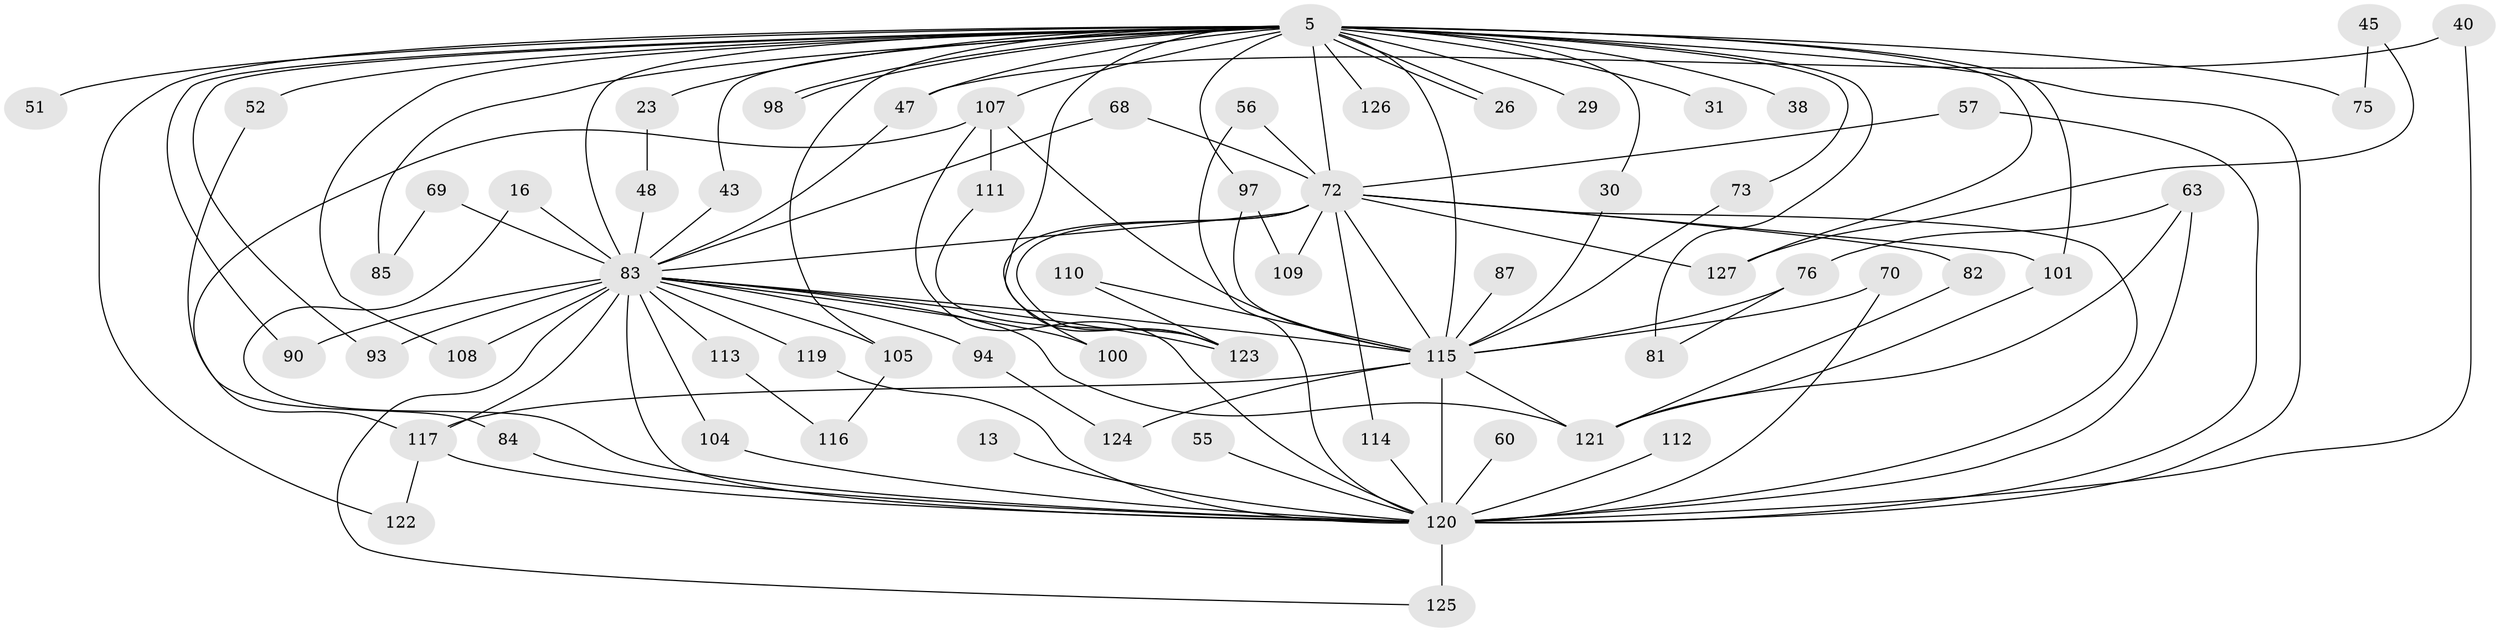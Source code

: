 // original degree distribution, {34: 0.007874015748031496, 18: 0.007874015748031496, 32: 0.007874015748031496, 19: 0.015748031496062992, 29: 0.007874015748031496, 15: 0.007874015748031496, 24: 0.007874015748031496, 23: 0.007874015748031496, 27: 0.007874015748031496, 4: 0.11023622047244094, 2: 0.5433070866141733, 3: 0.2125984251968504, 6: 0.015748031496062992, 8: 0.015748031496062992, 5: 0.023622047244094488}
// Generated by graph-tools (version 1.1) at 2025/43/03/09/25 04:43:58]
// undirected, 63 vertices, 115 edges
graph export_dot {
graph [start="1"]
  node [color=gray90,style=filled];
  5 [super="+3"];
  13;
  16;
  23 [super="+19"];
  26;
  29 [super="+15"];
  30;
  31;
  38;
  40;
  43;
  45;
  47 [super="+11"];
  48;
  51;
  52;
  55;
  56;
  57;
  60;
  63 [super="+41"];
  68;
  69;
  70;
  72 [super="+9"];
  73;
  75 [super="+28"];
  76 [super="+59"];
  81 [super="+33"];
  82;
  83 [super="+24+10"];
  84;
  85;
  87;
  90;
  93;
  94 [super="+42"];
  97 [super="+77"];
  98;
  100 [super="+32"];
  101 [super="+67+91"];
  104;
  105 [super="+99+92"];
  107 [super="+80+95+62"];
  108;
  109;
  110;
  111;
  112;
  113;
  114;
  115 [super="+86+4"];
  116;
  117 [super="+96+102+74"];
  119;
  120 [super="+12+89+64+103+118+53"];
  121 [super="+46+18"];
  122;
  123 [super="+61+106"];
  124;
  125 [super="+49"];
  126 [super="+37"];
  127 [super="+14"];
  5 -- 26;
  5 -- 26;
  5 -- 47 [weight=2];
  5 -- 51 [weight=2];
  5 -- 52 [weight=2];
  5 -- 73;
  5 -- 85;
  5 -- 93;
  5 -- 98;
  5 -- 98;
  5 -- 123 [weight=4];
  5 -- 23 [weight=3];
  5 -- 127;
  5 -- 75 [weight=3];
  5 -- 81 [weight=3];
  5 -- 29 [weight=3];
  5 -- 30;
  5 -- 31;
  5 -- 38 [weight=2];
  5 -- 43;
  5 -- 72 [weight=4];
  5 -- 90;
  5 -- 97 [weight=2];
  5 -- 101 [weight=2];
  5 -- 108;
  5 -- 115 [weight=7];
  5 -- 122;
  5 -- 126 [weight=3];
  5 -- 105 [weight=4];
  5 -- 120 [weight=14];
  5 -- 83 [weight=7];
  5 -- 107 [weight=6];
  13 -- 120 [weight=2];
  16 -- 83;
  16 -- 120;
  23 -- 48;
  30 -- 115;
  40 -- 47;
  40 -- 120;
  43 -- 83;
  45 -- 127;
  45 -- 75;
  47 -- 83;
  48 -- 83;
  52 -- 84;
  55 -- 120 [weight=2];
  56 -- 72;
  56 -- 120;
  57 -- 72;
  57 -- 120;
  60 -- 120 [weight=2];
  63 -- 76;
  63 -- 121;
  63 -- 120;
  68 -- 83;
  68 -- 72;
  69 -- 85;
  69 -- 83 [weight=2];
  70 -- 115;
  70 -- 120;
  72 -- 100 [weight=2];
  72 -- 101 [weight=2];
  72 -- 109;
  72 -- 82;
  72 -- 114;
  72 -- 115 [weight=2];
  72 -- 83 [weight=2];
  72 -- 123;
  72 -- 127 [weight=2];
  72 -- 120 [weight=2];
  73 -- 115;
  76 -- 81;
  76 -- 115 [weight=2];
  82 -- 121;
  83 -- 115 [weight=6];
  83 -- 119;
  83 -- 90;
  83 -- 93;
  83 -- 94 [weight=3];
  83 -- 100;
  83 -- 104;
  83 -- 105 [weight=3];
  83 -- 108;
  83 -- 113 [weight=2];
  83 -- 117 [weight=4];
  83 -- 120 [weight=7];
  83 -- 121;
  83 -- 125;
  83 -- 123;
  84 -- 120;
  87 -- 115;
  94 -- 124;
  97 -- 109;
  97 -- 115;
  101 -- 121;
  104 -- 120;
  105 -- 116;
  107 -- 111;
  107 -- 115 [weight=2];
  107 -- 117;
  107 -- 120;
  110 -- 115;
  110 -- 123;
  111 -- 123;
  112 -- 120 [weight=2];
  113 -- 116;
  114 -- 120;
  115 -- 121 [weight=3];
  115 -- 124;
  115 -- 117;
  115 -- 120 [weight=5];
  117 -- 120;
  117 -- 122;
  119 -- 120;
  120 -- 125 [weight=2];
}
